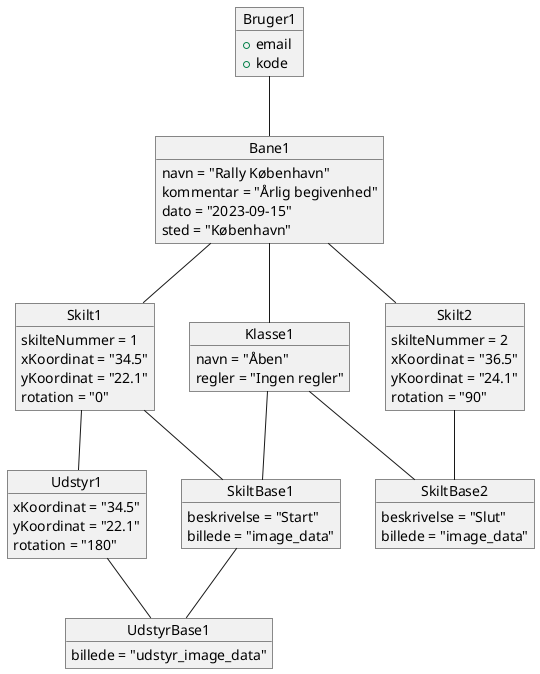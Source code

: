 @startuml Objektmodel for Rally Modeller

object Bruger1 {
    + email
    + kode
}

object Bane1 {
    navn = "Rally København"
    kommentar = "Årlig begivenhed"
    dato = "2023-09-15"
    sted = "København"
}

object Skilt1 {
    skilteNummer = 1
    xKoordinat = "34.5"
    yKoordinat = "22.1"
    rotation = "0"
}

object Skilt2 {
    skilteNummer = 2
    xKoordinat = "36.5"
    yKoordinat = "24.1"
    rotation = "90"
}

object Klasse1 {
    navn = "Åben"
    regler = "Ingen regler"
}

object Udstyr1 {
    xKoordinat = "34.5"
    yKoordinat = "22.1"
    rotation = "180"
}

object SkiltBase1 {
    beskrivelse = "Start"
    billede = "image_data"
}

object SkiltBase2 {
    beskrivelse = "Slut"
    billede = "image_data"
}
object UdstyrBase1 {
    billede = "udstyr_image_data"
}

Bruger1 -- Bane1
Bane1 -- Skilt1
Bane1 -- Skilt2
Skilt1 -- SkiltBase1
Skilt2 -- SkiltBase2
Skilt1 -- Udstyr1
Udstyr1 -- UdstyrBase1
SkiltBase1 -- UdstyrBase1
Bane1 -- Klasse1
Klasse1 -- SkiltBase1
Klasse1 -- SkiltBase2

@enduml
